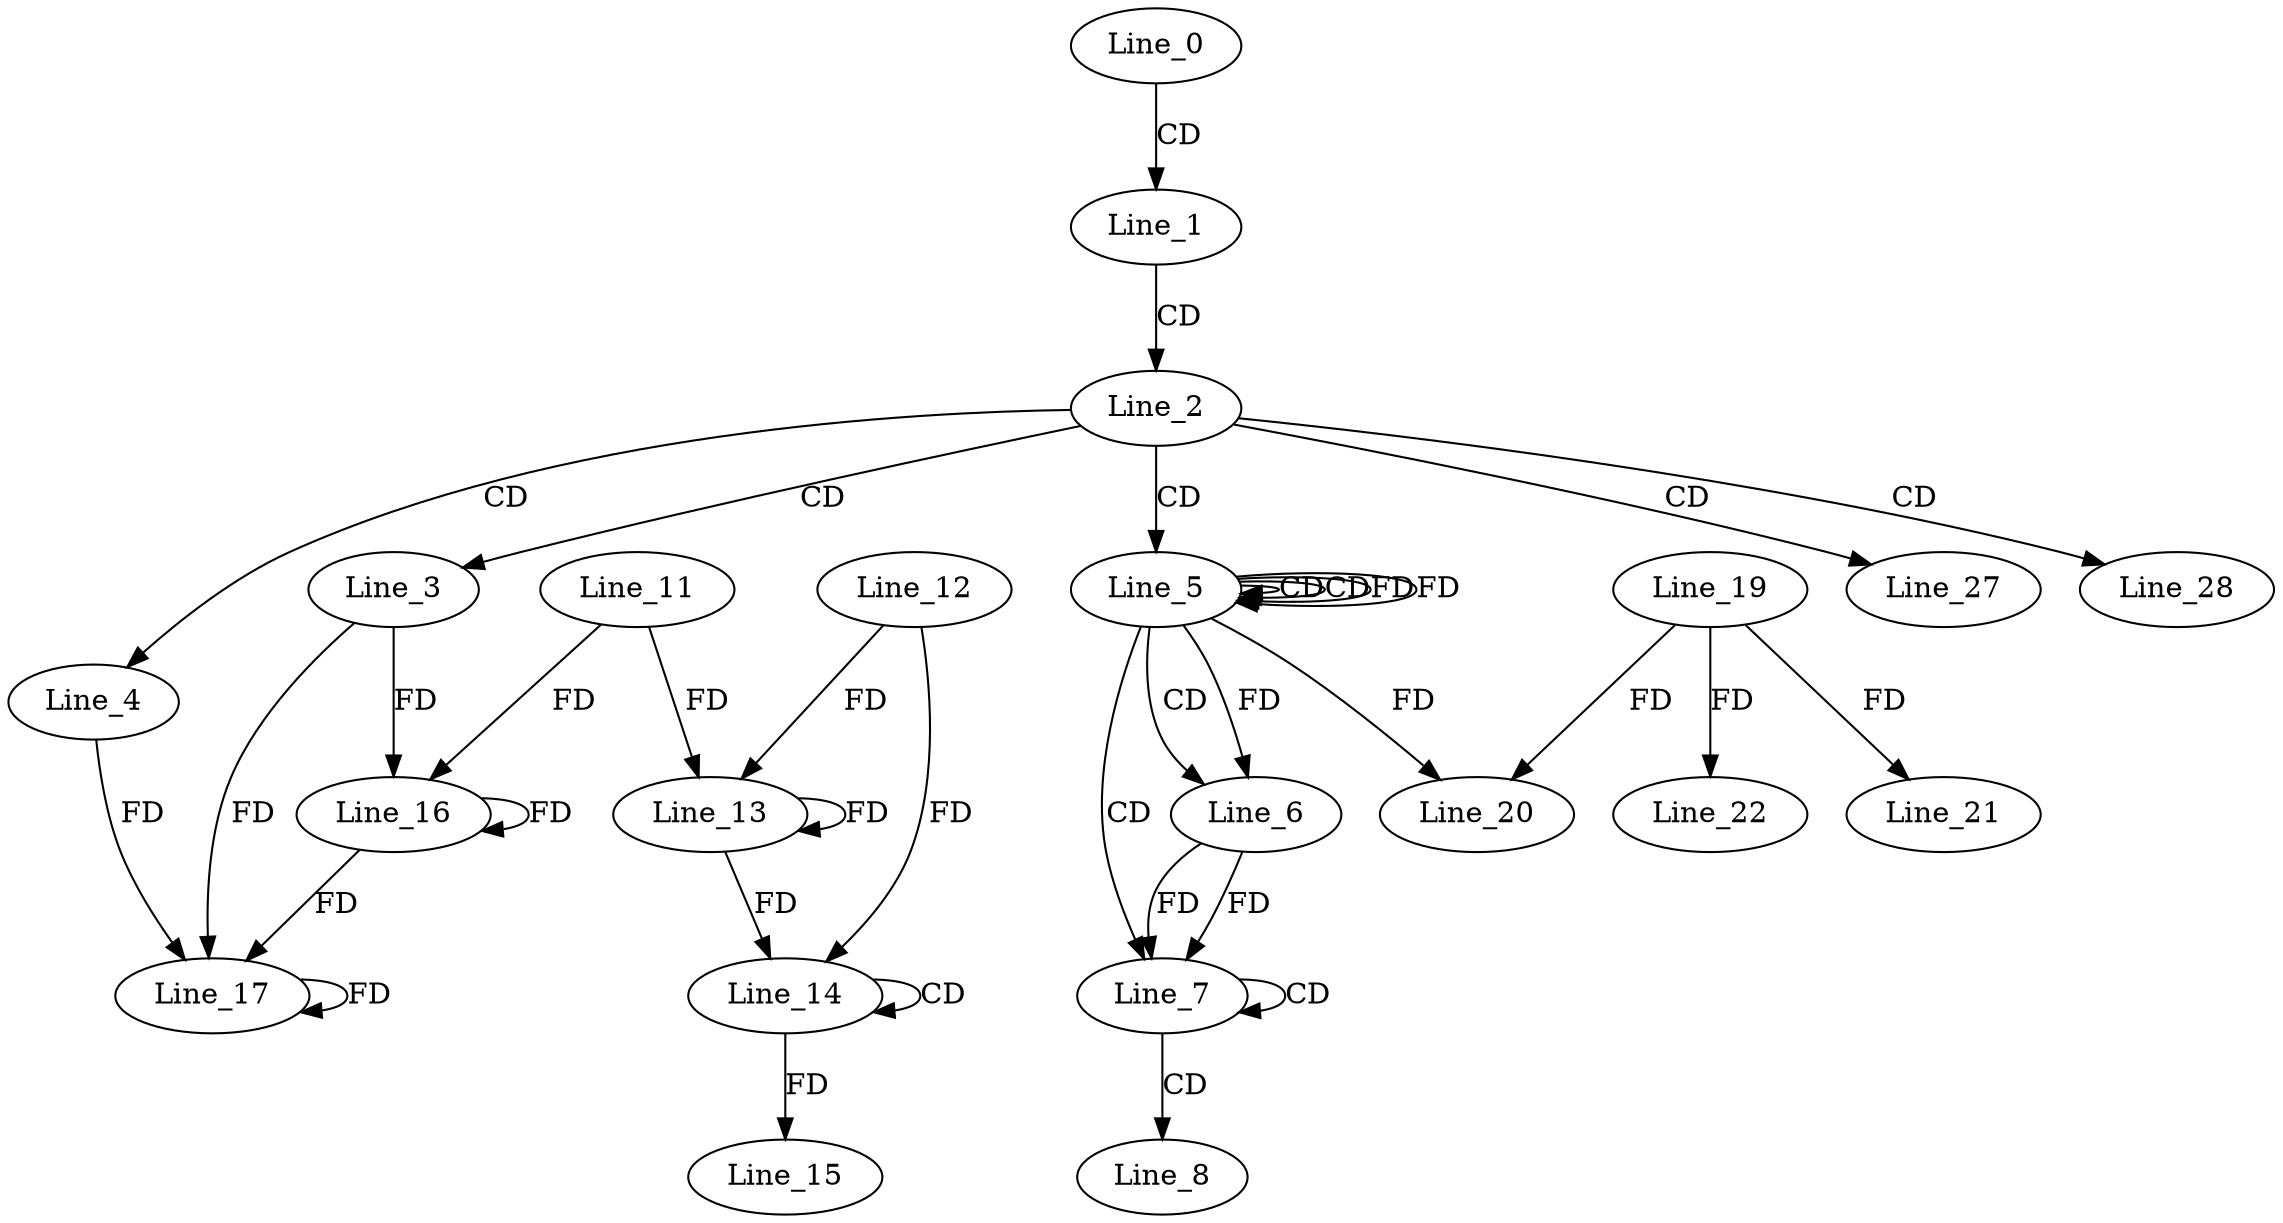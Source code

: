 digraph G {
  Line_0;
  Line_1;
  Line_2;
  Line_3;
  Line_4;
  Line_5;
  Line_5;
  Line_5;
  Line_5;
  Line_6;
  Line_6;
  Line_7;
  Line_7;
  Line_8;
  Line_12;
  Line_13;
  Line_13;
  Line_11;
  Line_14;
  Line_14;
  Line_15;
  Line_16;
  Line_16;
  Line_17;
  Line_17;
  Line_19;
  Line_20;
  Line_21;
  Line_22;
  Line_22;
  Line_27;
  Line_28;
  Line_0 -> Line_1 [ label="CD" ];
  Line_1 -> Line_2 [ label="CD" ];
  Line_2 -> Line_3 [ label="CD" ];
  Line_2 -> Line_4 [ label="CD" ];
  Line_2 -> Line_5 [ label="CD" ];
  Line_5 -> Line_5 [ label="CD" ];
  Line_5 -> Line_5 [ label="CD" ];
  Line_5 -> Line_5 [ label="FD" ];
  Line_5 -> Line_6 [ label="CD" ];
  Line_5 -> Line_6 [ label="FD" ];
  Line_5 -> Line_7 [ label="CD" ];
  Line_6 -> Line_7 [ label="FD" ];
  Line_7 -> Line_7 [ label="CD" ];
  Line_6 -> Line_7 [ label="FD" ];
  Line_7 -> Line_8 [ label="CD" ];
  Line_12 -> Line_13 [ label="FD" ];
  Line_13 -> Line_13 [ label="FD" ];
  Line_11 -> Line_13 [ label="FD" ];
  Line_14 -> Line_14 [ label="CD" ];
  Line_12 -> Line_14 [ label="FD" ];
  Line_13 -> Line_14 [ label="FD" ];
  Line_14 -> Line_15 [ label="FD" ];
  Line_16 -> Line_16 [ label="FD" ];
  Line_3 -> Line_16 [ label="FD" ];
  Line_11 -> Line_16 [ label="FD" ];
  Line_17 -> Line_17 [ label="FD" ];
  Line_4 -> Line_17 [ label="FD" ];
  Line_16 -> Line_17 [ label="FD" ];
  Line_3 -> Line_17 [ label="FD" ];
  Line_19 -> Line_20 [ label="FD" ];
  Line_5 -> Line_20 [ label="FD" ];
  Line_19 -> Line_21 [ label="FD" ];
  Line_19 -> Line_22 [ label="FD" ];
  Line_2 -> Line_27 [ label="CD" ];
  Line_2 -> Line_28 [ label="CD" ];
  Line_5 -> Line_5 [ label="FD" ];
}
